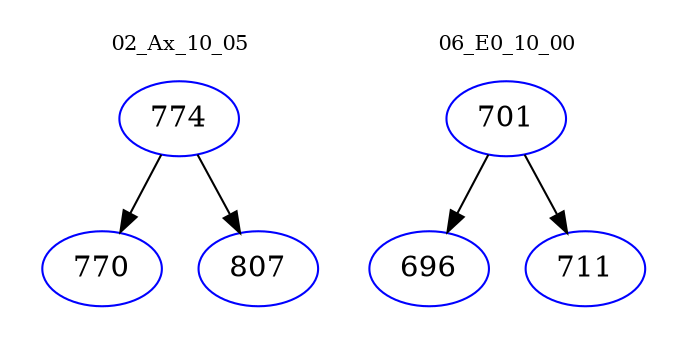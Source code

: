 digraph{
subgraph cluster_0 {
color = white
label = "02_Ax_10_05";
fontsize=10;
T0_774 [label="774", color="blue"]
T0_774 -> T0_770 [color="black"]
T0_770 [label="770", color="blue"]
T0_774 -> T0_807 [color="black"]
T0_807 [label="807", color="blue"]
}
subgraph cluster_1 {
color = white
label = "06_E0_10_00";
fontsize=10;
T1_701 [label="701", color="blue"]
T1_701 -> T1_696 [color="black"]
T1_696 [label="696", color="blue"]
T1_701 -> T1_711 [color="black"]
T1_711 [label="711", color="blue"]
}
}
